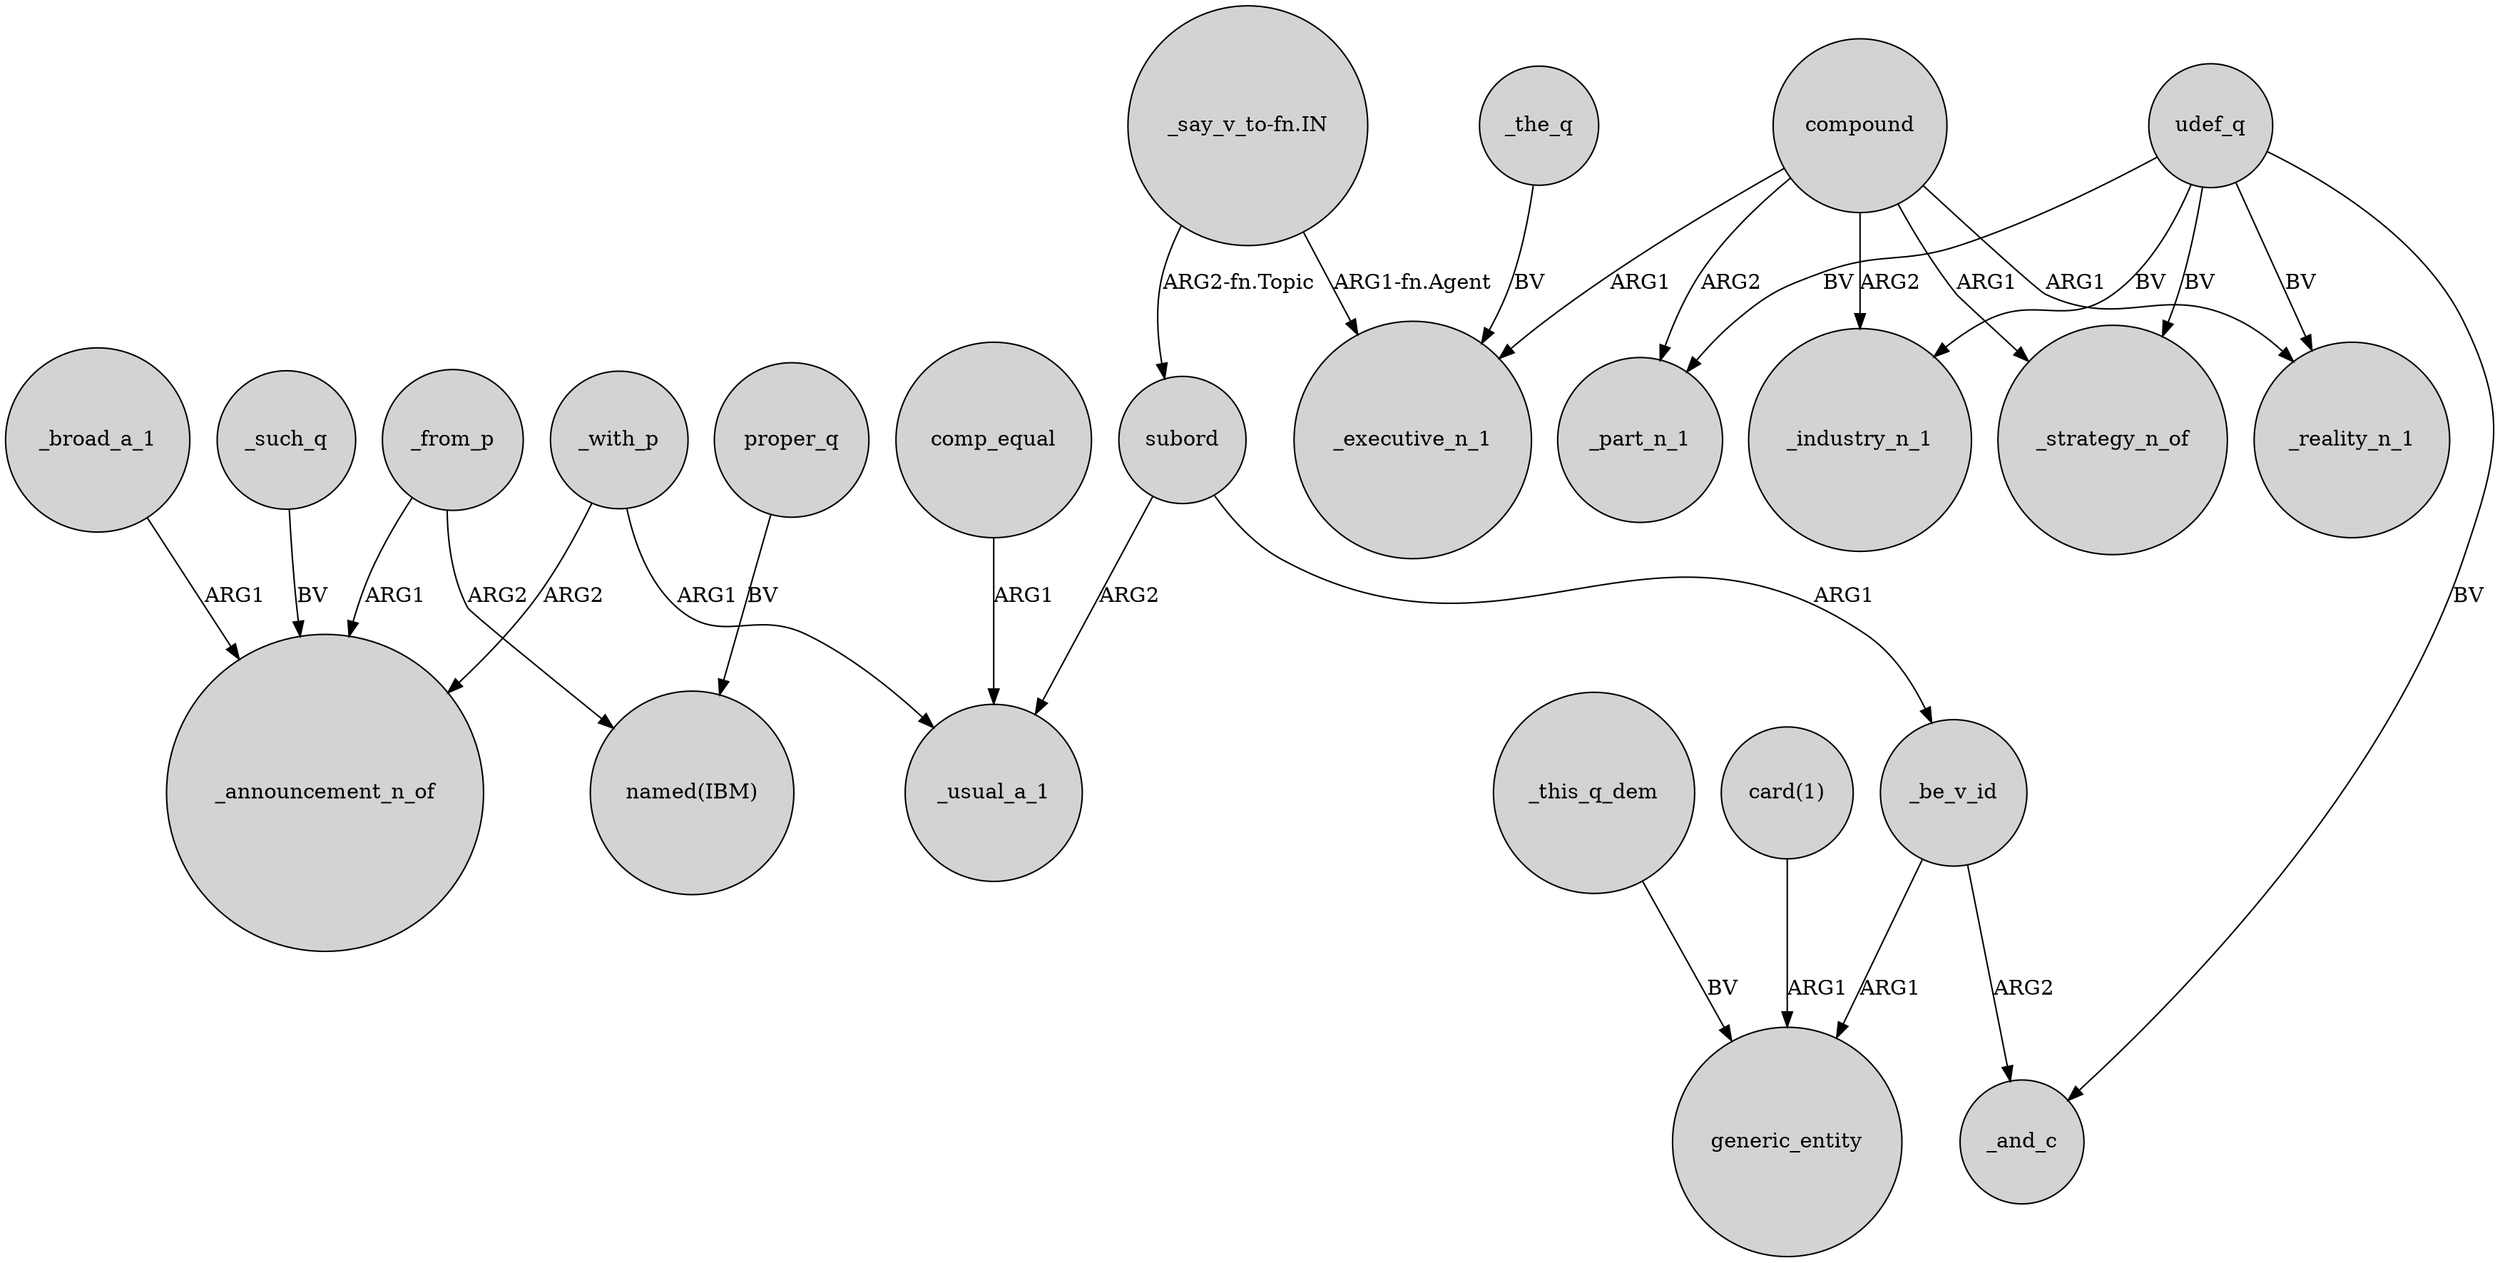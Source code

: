 digraph {
	node [shape=circle style=filled]
	_from_p -> _announcement_n_of [label=ARG1]
	_such_q -> _announcement_n_of [label=BV]
	subord -> _be_v_id [label=ARG1]
	_the_q -> _executive_n_1 [label=BV]
	compound -> _executive_n_1 [label=ARG1]
	compound -> _strategy_n_of [label=ARG1]
	subord -> _usual_a_1 [label=ARG2]
	proper_q -> "named(IBM)" [label=BV]
	_be_v_id -> generic_entity [label=ARG1]
	udef_q -> _reality_n_1 [label=BV]
	_from_p -> "named(IBM)" [label=ARG2]
	_be_v_id -> _and_c [label=ARG2]
	compound -> _reality_n_1 [label=ARG1]
	"_say_v_to-fn.IN" -> _executive_n_1 [label="ARG1-fn.Agent"]
	compound -> _industry_n_1 [label=ARG2]
	_this_q_dem -> generic_entity [label=BV]
	compound -> _part_n_1 [label=ARG2]
	_broad_a_1 -> _announcement_n_of [label=ARG1]
	"_say_v_to-fn.IN" -> subord [label="ARG2-fn.Topic"]
	udef_q -> _strategy_n_of [label=BV]
	udef_q -> _part_n_1 [label=BV]
	"card(1)" -> generic_entity [label=ARG1]
	_with_p -> _usual_a_1 [label=ARG1]
	comp_equal -> _usual_a_1 [label=ARG1]
	udef_q -> _and_c [label=BV]
	_with_p -> _announcement_n_of [label=ARG2]
	udef_q -> _industry_n_1 [label=BV]
}

